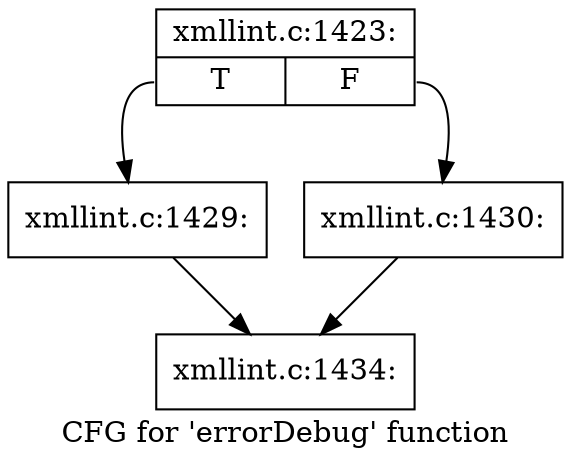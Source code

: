 digraph "CFG for 'errorDebug' function" {
	label="CFG for 'errorDebug' function";

	Node0x556d1b5739c0 [shape=record,label="{xmllint.c:1423:|{<s0>T|<s1>F}}"];
	Node0x556d1b5739c0:s0 -> Node0x556d1b577910;
	Node0x556d1b5739c0:s1 -> Node0x556d1b577960;
	Node0x556d1b577910 [shape=record,label="{xmllint.c:1429:}"];
	Node0x556d1b577910 -> Node0x556d1b573a10;
	Node0x556d1b577960 [shape=record,label="{xmllint.c:1430:}"];
	Node0x556d1b577960 -> Node0x556d1b573a10;
	Node0x556d1b573a10 [shape=record,label="{xmllint.c:1434:}"];
}
